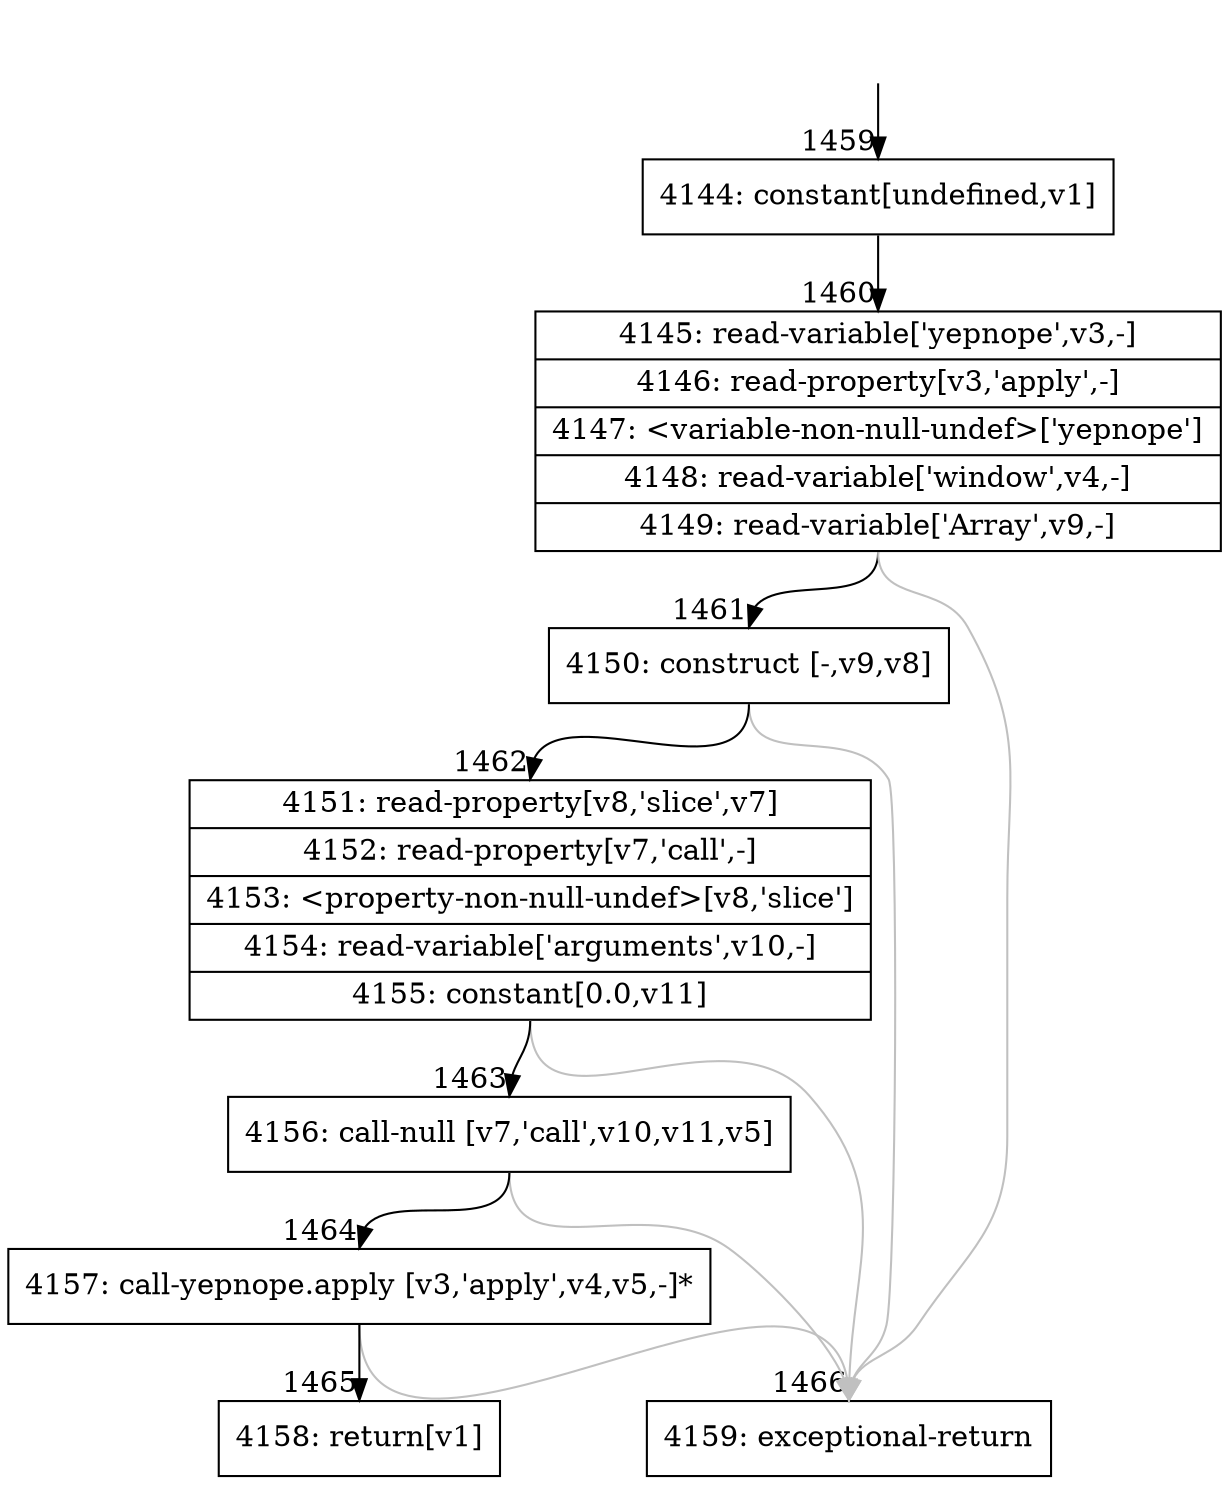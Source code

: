 digraph {
rankdir="TD"
BB_entry115[shape=none,label=""];
BB_entry115 -> BB1459 [tailport=s, headport=n, headlabel="    1459"]
BB1459 [shape=record label="{4144: constant[undefined,v1]}" ] 
BB1459 -> BB1460 [tailport=s, headport=n, headlabel="      1460"]
BB1460 [shape=record label="{4145: read-variable['yepnope',v3,-]|4146: read-property[v3,'apply',-]|4147: \<variable-non-null-undef\>['yepnope']|4148: read-variable['window',v4,-]|4149: read-variable['Array',v9,-]}" ] 
BB1460 -> BB1461 [tailport=s, headport=n, headlabel="      1461"]
BB1460 -> BB1466 [tailport=s, headport=n, color=gray, headlabel="      1466"]
BB1461 [shape=record label="{4150: construct [-,v9,v8]}" ] 
BB1461 -> BB1462 [tailport=s, headport=n, headlabel="      1462"]
BB1461 -> BB1466 [tailport=s, headport=n, color=gray]
BB1462 [shape=record label="{4151: read-property[v8,'slice',v7]|4152: read-property[v7,'call',-]|4153: \<property-non-null-undef\>[v8,'slice']|4154: read-variable['arguments',v10,-]|4155: constant[0.0,v11]}" ] 
BB1462 -> BB1463 [tailport=s, headport=n, headlabel="      1463"]
BB1462 -> BB1466 [tailport=s, headport=n, color=gray]
BB1463 [shape=record label="{4156: call-null [v7,'call',v10,v11,v5]}" ] 
BB1463 -> BB1464 [tailport=s, headport=n, headlabel="      1464"]
BB1463 -> BB1466 [tailport=s, headport=n, color=gray]
BB1464 [shape=record label="{4157: call-yepnope.apply [v3,'apply',v4,v5,-]*}" ] 
BB1464 -> BB1465 [tailport=s, headport=n, headlabel="      1465"]
BB1464 -> BB1466 [tailport=s, headport=n, color=gray]
BB1465 [shape=record label="{4158: return[v1]}" ] 
BB1466 [shape=record label="{4159: exceptional-return}" ] 
//#$~ 846
}
